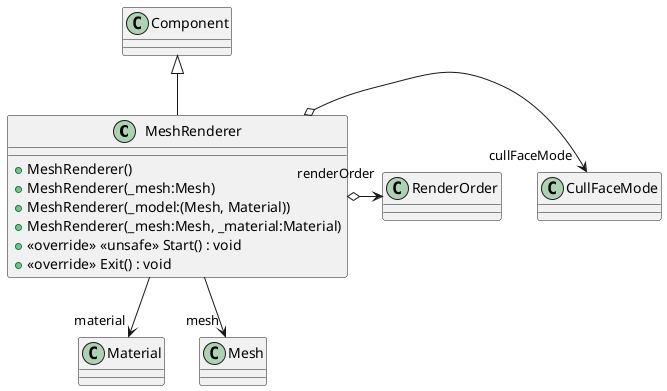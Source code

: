 @startuml
class MeshRenderer {
    + MeshRenderer()
    + MeshRenderer(_mesh:Mesh)
    + MeshRenderer(_model:(Mesh, Material))
    + MeshRenderer(_mesh:Mesh, _material:Material)
    + <<override>> <<unsafe>> Start() : void
    + <<override>> Exit() : void
}
Component <|-- MeshRenderer
MeshRenderer --> "material" Material
MeshRenderer --> "mesh" Mesh
MeshRenderer o-> "cullFaceMode" CullFaceMode
MeshRenderer o-> "renderOrder" RenderOrder
@enduml
